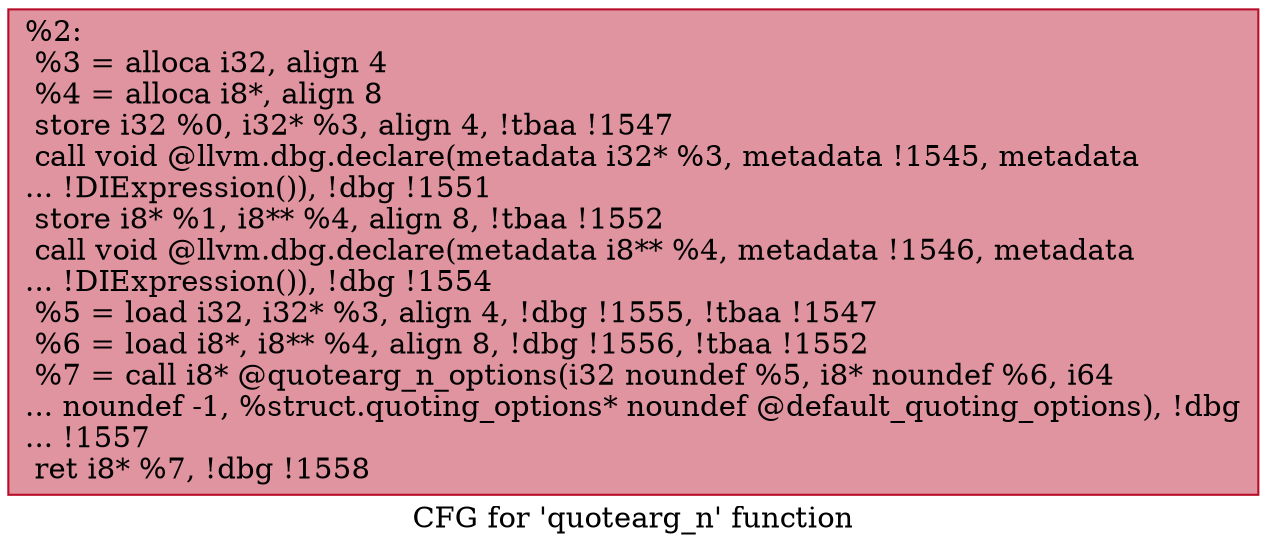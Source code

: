 digraph "CFG for 'quotearg_n' function" {
	label="CFG for 'quotearg_n' function";

	Node0xfe7510 [shape=record,color="#b70d28ff", style=filled, fillcolor="#b70d2870",label="{%2:\l  %3 = alloca i32, align 4\l  %4 = alloca i8*, align 8\l  store i32 %0, i32* %3, align 4, !tbaa !1547\l  call void @llvm.dbg.declare(metadata i32* %3, metadata !1545, metadata\l... !DIExpression()), !dbg !1551\l  store i8* %1, i8** %4, align 8, !tbaa !1552\l  call void @llvm.dbg.declare(metadata i8** %4, metadata !1546, metadata\l... !DIExpression()), !dbg !1554\l  %5 = load i32, i32* %3, align 4, !dbg !1555, !tbaa !1547\l  %6 = load i8*, i8** %4, align 8, !dbg !1556, !tbaa !1552\l  %7 = call i8* @quotearg_n_options(i32 noundef %5, i8* noundef %6, i64\l... noundef -1, %struct.quoting_options* noundef @default_quoting_options), !dbg\l... !1557\l  ret i8* %7, !dbg !1558\l}"];
}
